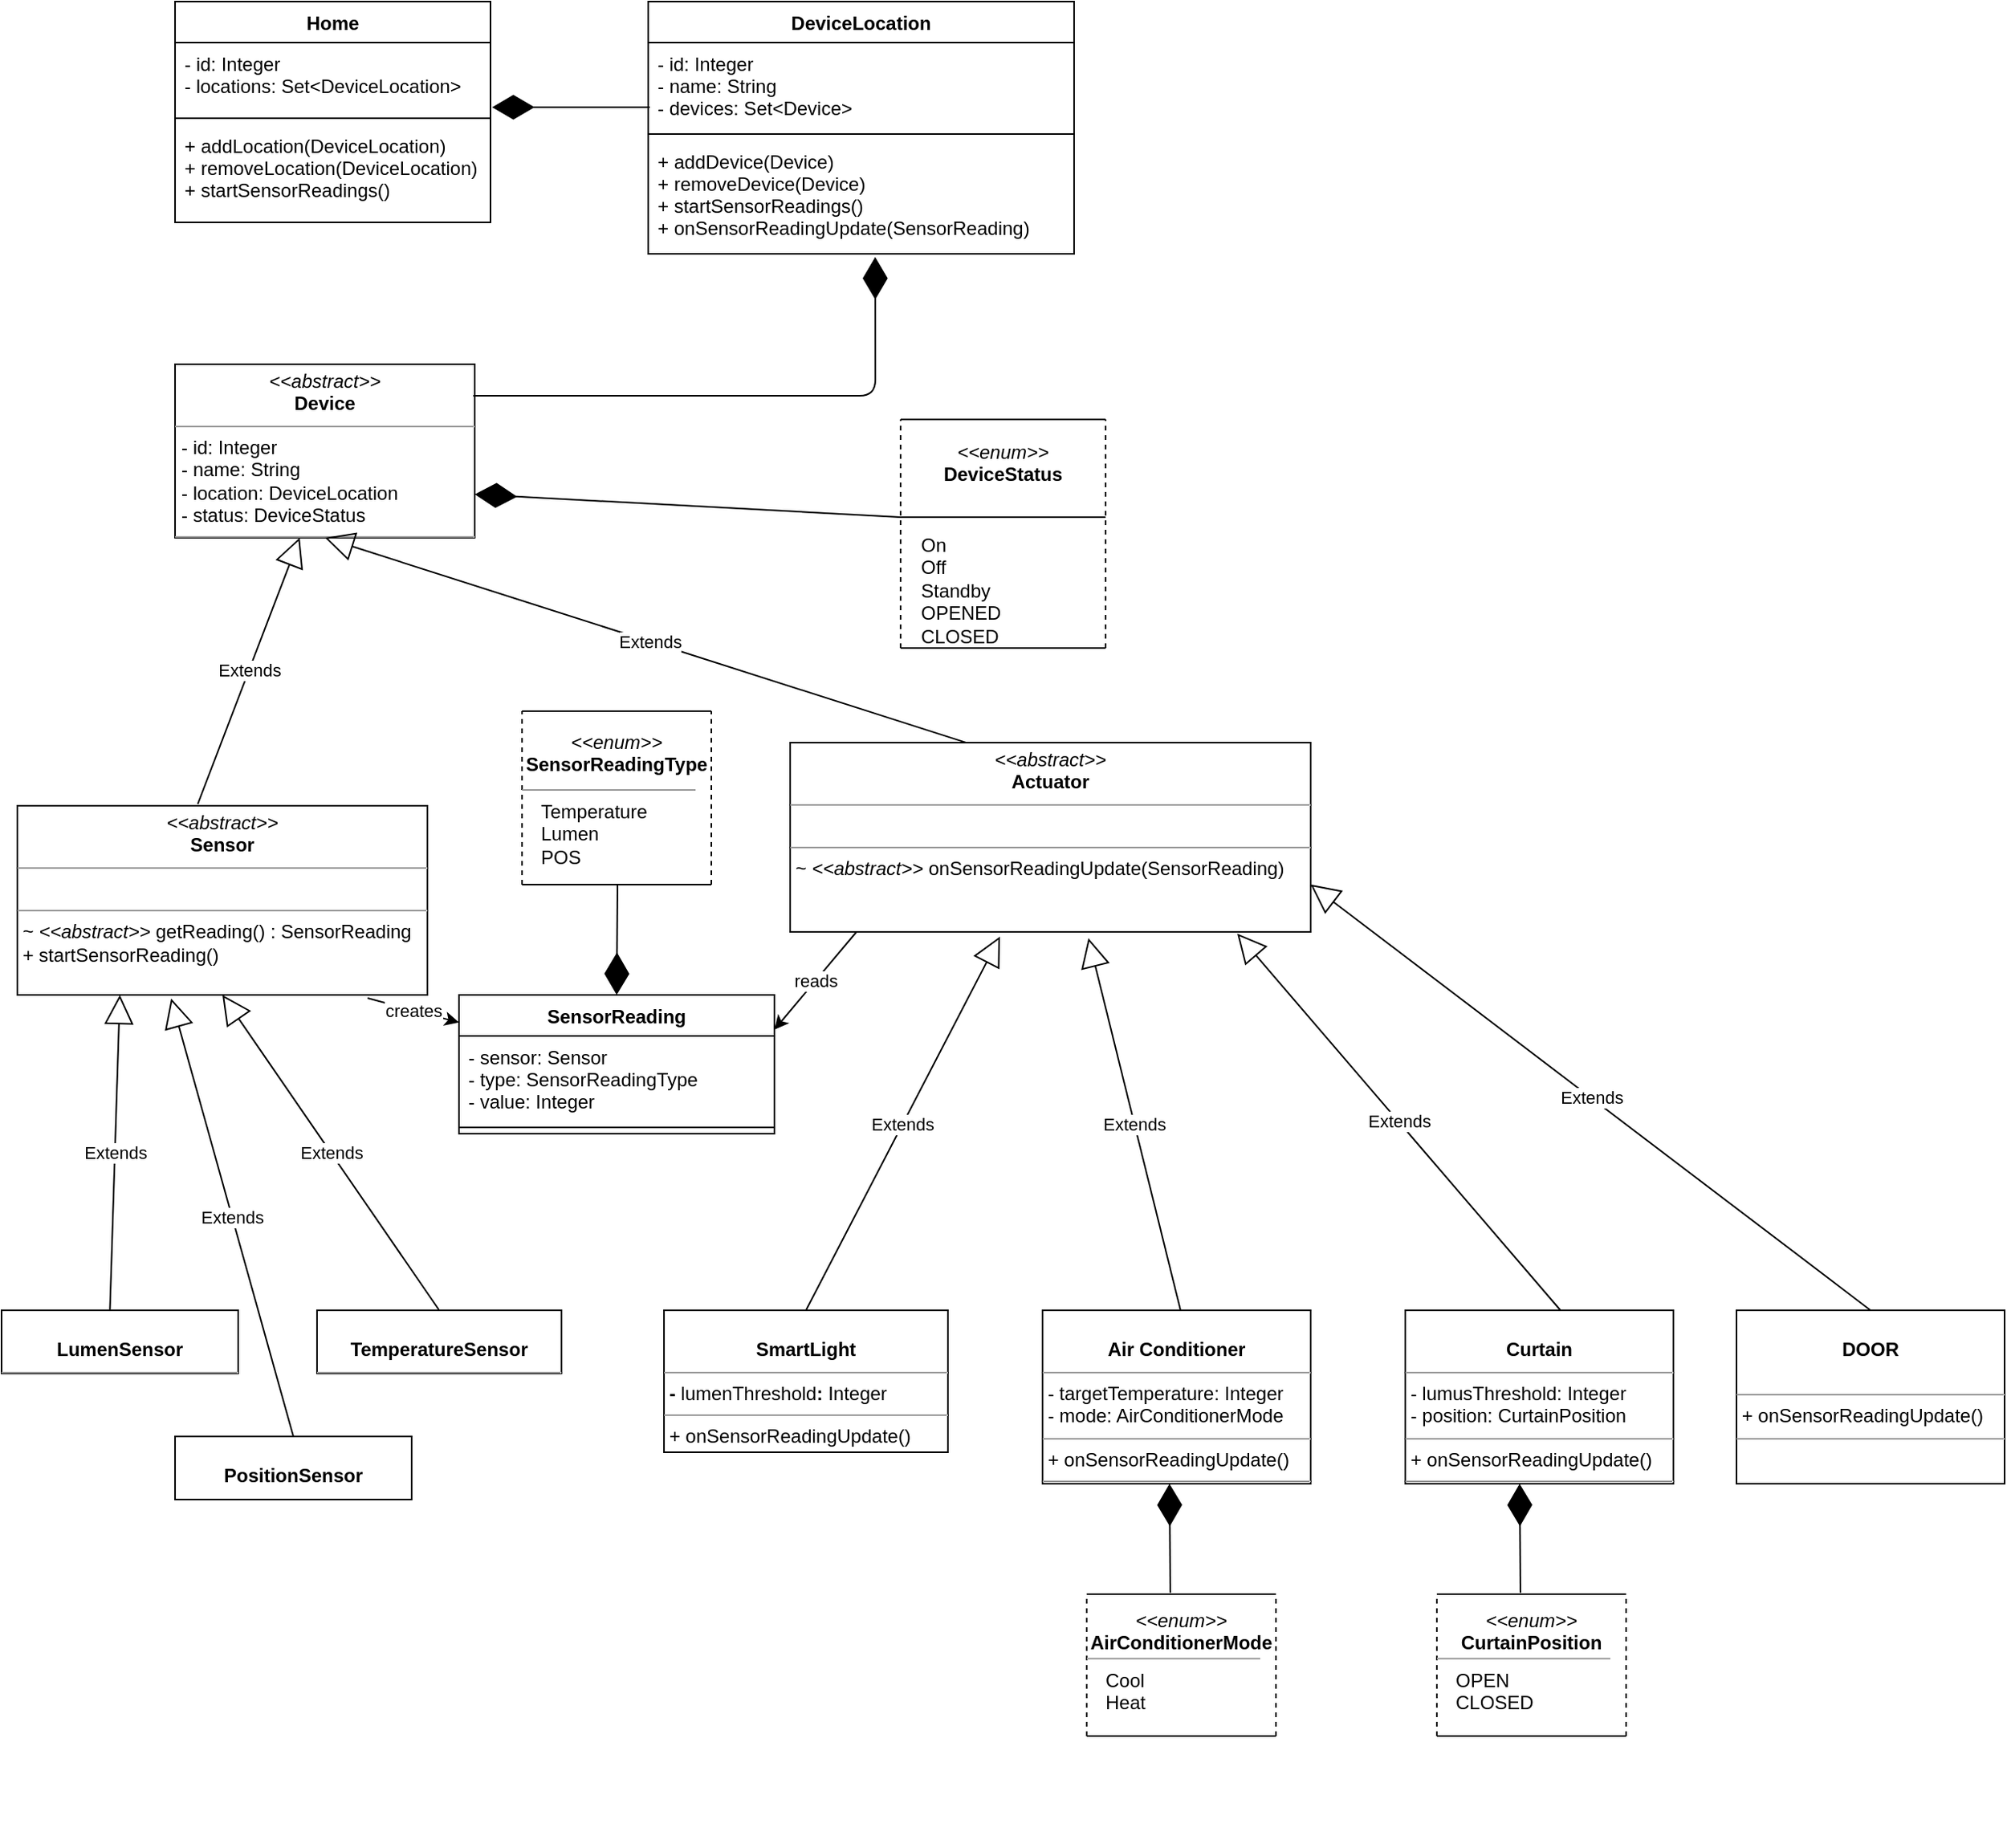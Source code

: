 <mxfile version="13.8.2" type="device"><diagram id="5qg6gQfykb51DbCcKv1I" name="Page-1"><mxGraphModel dx="1113" dy="693" grid="1" gridSize="10" guides="1" tooltips="1" connect="1" arrows="1" fold="1" page="1" pageScale="1" pageWidth="850" pageHeight="1100" math="0" shadow="0"><root><mxCell id="0"/><mxCell id="1" parent="0"/><mxCell id="kq72qY779UXdg50azdwY-1" value="Home" style="swimlane;fontStyle=1;align=center;verticalAlign=top;childLayout=stackLayout;horizontal=1;startSize=26;horizontalStack=0;resizeParent=1;resizeParentMax=0;resizeLast=0;collapsible=1;marginBottom=0;" parent="1" vertex="1"><mxGeometry x="120" y="90" width="200" height="140" as="geometry"/></mxCell><mxCell id="kq72qY779UXdg50azdwY-2" value="- id: Integer&#xa;- locations: Set&lt;DeviceLocation&gt;&#xa;" style="text;strokeColor=none;fillColor=none;align=left;verticalAlign=top;spacingLeft=4;spacingRight=4;overflow=hidden;rotatable=0;points=[[0,0.5],[1,0.5]];portConstraint=eastwest;" parent="kq72qY779UXdg50azdwY-1" vertex="1"><mxGeometry y="26" width="200" height="44" as="geometry"/></mxCell><mxCell id="kq72qY779UXdg50azdwY-3" value="" style="line;strokeWidth=1;fillColor=none;align=left;verticalAlign=middle;spacingTop=-1;spacingLeft=3;spacingRight=3;rotatable=0;labelPosition=right;points=[];portConstraint=eastwest;" parent="kq72qY779UXdg50azdwY-1" vertex="1"><mxGeometry y="70" width="200" height="8" as="geometry"/></mxCell><mxCell id="kq72qY779UXdg50azdwY-4" value="+ addLocation(DeviceLocation)&#xa;+ removeLocation(DeviceLocation)&#xa;+ startSensorReadings()" style="text;strokeColor=none;fillColor=none;align=left;verticalAlign=top;spacingLeft=4;spacingRight=4;overflow=hidden;rotatable=0;points=[[0,0.5],[1,0.5]];portConstraint=eastwest;" parent="kq72qY779UXdg50azdwY-1" vertex="1"><mxGeometry y="78" width="200" height="62" as="geometry"/></mxCell><mxCell id="kq72qY779UXdg50azdwY-5" value="DeviceLocation" style="swimlane;fontStyle=1;align=center;verticalAlign=top;childLayout=stackLayout;horizontal=1;startSize=26;horizontalStack=0;resizeParent=1;resizeParentMax=0;resizeLast=0;collapsible=1;marginBottom=0;" parent="1" vertex="1"><mxGeometry x="420" y="90" width="270" height="160" as="geometry"/></mxCell><mxCell id="kq72qY779UXdg50azdwY-6" value="- id: Integer&#xa;- name: String&#xa;- devices: Set&lt;Device&gt;&#xa;&#xa;" style="text;strokeColor=none;fillColor=none;align=left;verticalAlign=top;spacingLeft=4;spacingRight=4;overflow=hidden;rotatable=0;points=[[0,0.5],[1,0.5]];portConstraint=eastwest;" parent="kq72qY779UXdg50azdwY-5" vertex="1"><mxGeometry y="26" width="270" height="54" as="geometry"/></mxCell><mxCell id="kq72qY779UXdg50azdwY-7" value="" style="line;strokeWidth=1;fillColor=none;align=left;verticalAlign=middle;spacingTop=-1;spacingLeft=3;spacingRight=3;rotatable=0;labelPosition=right;points=[];portConstraint=eastwest;" parent="kq72qY779UXdg50azdwY-5" vertex="1"><mxGeometry y="80" width="270" height="8" as="geometry"/></mxCell><mxCell id="kq72qY779UXdg50azdwY-8" value="+ addDevice(Device)&#xa;+ removeDevice(Device)&#xa;+ startSensorReadings()&#xa;+ onSensorReadingUpdate(SensorReading)&#xa;" style="text;strokeColor=none;fillColor=none;align=left;verticalAlign=top;spacingLeft=4;spacingRight=4;overflow=hidden;rotatable=0;points=[[0,0.5],[1,0.5]];portConstraint=eastwest;" parent="kq72qY779UXdg50azdwY-5" vertex="1"><mxGeometry y="88" width="270" height="72" as="geometry"/></mxCell><mxCell id="kq72qY779UXdg50azdwY-10" value="" style="endArrow=diamondThin;endFill=1;endSize=24;html=1;" parent="1" edge="1"><mxGeometry width="160" relative="1" as="geometry"><mxPoint x="421" y="157" as="sourcePoint"/><mxPoint x="321" y="157" as="targetPoint"/><Array as="points"><mxPoint x="330" y="157"/></Array></mxGeometry></mxCell><mxCell id="kq72qY779UXdg50azdwY-11" value="&lt;p style=&quot;margin: 0px ; margin-top: 4px ; text-align: center&quot;&gt;&lt;i&gt;&amp;lt;&amp;lt;abstract&amp;gt;&amp;gt;&lt;/i&gt;&lt;br&gt;&lt;b&gt;Device&lt;/b&gt;&lt;/p&gt;&lt;hr size=&quot;1&quot;&gt;&lt;p style=&quot;margin: 0px ; margin-left: 4px&quot;&gt;- id: Integer&lt;br&gt;- name: String&lt;br&gt;- location: DeviceLocation&lt;/p&gt;&lt;p style=&quot;margin: 0px ; margin-left: 4px&quot;&gt;- status: DeviceStatus&lt;/p&gt;&lt;hr size=&quot;1&quot;&gt;" style="verticalAlign=top;align=left;overflow=fill;fontSize=12;fontFamily=Helvetica;html=1;" parent="1" vertex="1"><mxGeometry x="120" y="320" width="190" height="110" as="geometry"/></mxCell><mxCell id="kq72qY779UXdg50azdwY-13" value="" style="endArrow=diamondThin;endFill=1;endSize=24;html=1;entryX=0.533;entryY=1.042;entryDx=0;entryDy=0;entryPerimeter=0;exitX=0.995;exitY=0.182;exitDx=0;exitDy=0;exitPerimeter=0;" parent="1" source="kq72qY779UXdg50azdwY-11" edge="1"><mxGeometry width="160" relative="1" as="geometry"><mxPoint x="310" y="399" as="sourcePoint"/><mxPoint x="563.91" y="252.024" as="targetPoint"/><Array as="points"><mxPoint x="564" y="340"/></Array></mxGeometry></mxCell><mxCell id="kq72qY779UXdg50azdwY-25" value="" style="group" parent="1" vertex="1" connectable="0"><mxGeometry x="580" y="355" width="130" height="145" as="geometry"/></mxCell><mxCell id="kq72qY779UXdg50azdwY-19" value="&lt;p style=&quot;margin: 4px 0px 0px&quot; align=&quot;center&quot;&gt;&lt;i&gt;&amp;lt;&amp;lt;enum&amp;gt;&amp;gt;&lt;/i&gt;&lt;br&gt;&lt;b&gt;DeviceStatus&lt;/b&gt;&lt;/p&gt;" style="text;whiteSpace=wrap;html=1;align=center;" parent="kq72qY779UXdg50azdwY-25" vertex="1"><mxGeometry x="10.833" y="2.636" width="108.333" height="65.909" as="geometry"/></mxCell><mxCell id="kq72qY779UXdg50azdwY-24" value="" style="group" parent="kq72qY779UXdg50azdwY-25" vertex="1" connectable="0"><mxGeometry width="130" height="145.0" as="geometry"/></mxCell><mxCell id="kq72qY779UXdg50azdwY-15" value="" style="endArrow=none;html=1;" parent="kq72qY779UXdg50azdwY-24" edge="1"><mxGeometry width="50" height="50" relative="1" as="geometry"><mxPoint as="sourcePoint"/><mxPoint x="130" as="targetPoint"/></mxGeometry></mxCell><mxCell id="kq72qY779UXdg50azdwY-16" value="" style="endArrow=none;dashed=1;html=1;" parent="kq72qY779UXdg50azdwY-24" edge="1"><mxGeometry width="50" height="50" relative="1" as="geometry"><mxPoint y="145.0" as="sourcePoint"/><mxPoint as="targetPoint"/></mxGeometry></mxCell><mxCell id="kq72qY779UXdg50azdwY-17" value="" style="endArrow=none;dashed=1;html=1;" parent="kq72qY779UXdg50azdwY-24" edge="1"><mxGeometry width="50" height="50" relative="1" as="geometry"><mxPoint x="130" y="145.0" as="sourcePoint"/><mxPoint x="130" as="targetPoint"/></mxGeometry></mxCell><mxCell id="kq72qY779UXdg50azdwY-81" value="" style="group" parent="kq72qY779UXdg50azdwY-24" vertex="1" connectable="0"><mxGeometry y="65.909" width="130" height="79.091" as="geometry"/></mxCell><mxCell id="kq72qY779UXdg50azdwY-18" value="" style="endArrow=none;html=1;" parent="kq72qY779UXdg50azdwY-81" edge="1"><mxGeometry width="50" height="50" relative="1" as="geometry"><mxPoint y="79.091" as="sourcePoint"/><mxPoint x="130" y="79.091" as="targetPoint"/></mxGeometry></mxCell><mxCell id="kq72qY779UXdg50azdwY-21" value="&lt;div&gt;On&lt;/div&gt;&lt;div&gt;Off&lt;/div&gt;&lt;div&gt;Standby&lt;br&gt;&lt;/div&gt;&lt;div&gt;OPENED&lt;/div&gt;&lt;div&gt;CLOSED&lt;/div&gt;" style="text;whiteSpace=wrap;html=1;" parent="kq72qY779UXdg50azdwY-81" vertex="1"><mxGeometry x="10.833" width="119.167" height="65.909" as="geometry"/></mxCell><mxCell id="kq72qY779UXdg50azdwY-20" value="" style="line;strokeWidth=1;html=1;" parent="kq72qY779UXdg50azdwY-25" vertex="1"><mxGeometry y="55.364" width="130" height="13.182" as="geometry"/></mxCell><mxCell id="kq72qY779UXdg50azdwY-26" value="&lt;p style=&quot;margin: 0px ; margin-top: 4px ; text-align: center&quot;&gt;&lt;i&gt;&amp;lt;&amp;lt;abstract&amp;gt;&amp;gt;&lt;/i&gt;&lt;br&gt;&lt;b&gt;Sensor&lt;/b&gt;&lt;/p&gt;&lt;hr size=&quot;1&quot;&gt;&lt;br&gt;&lt;hr size=&quot;1&quot;&gt;&amp;nbsp;~ &lt;i&gt;&amp;lt;&amp;lt;abstract&amp;gt;&amp;gt;&lt;/i&gt; getReading() : SensorReading&lt;br&gt;&amp;nbsp;+ startSensorReading()&lt;br&gt;&lt;br&gt;&lt;hr size=&quot;1&quot;&gt;" style="verticalAlign=top;align=left;overflow=fill;fontSize=12;fontFamily=Helvetica;html=1;" parent="1" vertex="1"><mxGeometry x="20" y="600" width="260" height="120" as="geometry"/></mxCell><mxCell id="kq72qY779UXdg50azdwY-28" value="Extends" style="endArrow=block;endSize=16;endFill=0;html=1;exitX=0.44;exitY=-0.009;exitDx=0;exitDy=0;exitPerimeter=0;entryX=0.416;entryY=1;entryDx=0;entryDy=0;entryPerimeter=0;" parent="1" source="kq72qY779UXdg50azdwY-26" target="kq72qY779UXdg50azdwY-11" edge="1"><mxGeometry width="160" relative="1" as="geometry"><mxPoint x="50" y="490" as="sourcePoint"/><mxPoint x="210" y="434" as="targetPoint"/></mxGeometry></mxCell><mxCell id="kq72qY779UXdg50azdwY-29" value="Extends" style="endArrow=block;endSize=16;endFill=0;html=1;exitX=0.358;exitY=0.017;exitDx=0;exitDy=0;entryX=0.5;entryY=1;entryDx=0;entryDy=0;exitPerimeter=0;" parent="1" source="kq72qY779UXdg50azdwY-30" target="kq72qY779UXdg50azdwY-11" edge="1"><mxGeometry width="160" relative="1" as="geometry"><mxPoint x="350" y="560" as="sourcePoint"/><mxPoint x="214.93" y="443.96" as="targetPoint"/></mxGeometry></mxCell><mxCell id="kq72qY779UXdg50azdwY-30" value="&lt;p style=&quot;margin: 0px ; margin-top: 4px ; text-align: center&quot;&gt;&lt;i&gt;&amp;lt;&amp;lt;abstract&amp;gt;&amp;gt;&lt;/i&gt;&lt;br&gt;&lt;b&gt;Actuator&lt;/b&gt;&lt;/p&gt;&lt;hr size=&quot;1&quot;&gt;&lt;br&gt;&lt;hr size=&quot;1&quot;&gt;&lt;div&gt;&amp;nbsp;~ &lt;i&gt;&amp;lt;&amp;lt;abstract&amp;gt;&amp;gt;&lt;/i&gt; onSensorReadingUpdate(SensorReading)&lt;/div&gt;&lt;br&gt;&lt;br&gt;&lt;hr size=&quot;1&quot;&gt;" style="verticalAlign=top;align=left;overflow=fill;fontSize=12;fontFamily=Helvetica;html=1;" parent="1" vertex="1"><mxGeometry x="510" y="560" width="330" height="120" as="geometry"/></mxCell><mxCell id="kq72qY779UXdg50azdwY-40" value="Label" style="endArrow=classic;html=1;exitX=0.854;exitY=1.017;exitDx=0;exitDy=0;exitPerimeter=0;" parent="1" source="kq72qY779UXdg50azdwY-26" target="kq72qY779UXdg50azdwY-32" edge="1"><mxGeometry relative="1" as="geometry"><mxPoint x="70" y="740" as="sourcePoint"/><mxPoint x="230" y="740" as="targetPoint"/></mxGeometry></mxCell><mxCell id="kq72qY779UXdg50azdwY-41" value="creates" style="edgeLabel;resizable=0;html=1;align=center;verticalAlign=middle;" parent="kq72qY779UXdg50azdwY-40" connectable="0" vertex="1"><mxGeometry relative="1" as="geometry"/></mxCell><mxCell id="kq72qY779UXdg50azdwY-46" value="" style="endArrow=diamondThin;endFill=1;endSize=24;html=1;" parent="1" edge="1"><mxGeometry width="160" relative="1" as="geometry"><mxPoint x="400.5" y="650" as="sourcePoint"/><mxPoint x="400" y="720" as="targetPoint"/></mxGeometry></mxCell><mxCell id="kq72qY779UXdg50azdwY-47" value="" style="group" parent="1" vertex="1" connectable="0"><mxGeometry x="340" y="540" width="120" height="110" as="geometry"/></mxCell><mxCell id="kq72qY779UXdg50azdwY-48" value="&lt;p style=&quot;margin: 4px 0px 0px&quot; align=&quot;center&quot;&gt;&lt;i&gt;&amp;lt;&amp;lt;enum&amp;gt;&amp;gt;&lt;/i&gt;&lt;br&gt;&lt;b&gt;SensorReadingType&lt;/b&gt;&lt;/p&gt;" style="text;whiteSpace=wrap;html=1;align=center;" parent="kq72qY779UXdg50azdwY-47" vertex="1"><mxGeometry x="10" y="2" width="100" height="50" as="geometry"/></mxCell><mxCell id="kq72qY779UXdg50azdwY-49" value="" style="group" parent="kq72qY779UXdg50azdwY-47" vertex="1" connectable="0"><mxGeometry width="120" height="110" as="geometry"/></mxCell><mxCell id="kq72qY779UXdg50azdwY-50" value="" style="endArrow=none;html=1;" parent="kq72qY779UXdg50azdwY-49" edge="1"><mxGeometry width="50" height="50" relative="1" as="geometry"><mxPoint as="sourcePoint"/><mxPoint x="120" as="targetPoint"/></mxGeometry></mxCell><mxCell id="kq72qY779UXdg50azdwY-51" value="" style="endArrow=none;dashed=1;html=1;" parent="kq72qY779UXdg50azdwY-49" edge="1"><mxGeometry width="50" height="50" relative="1" as="geometry"><mxPoint y="110" as="sourcePoint"/><mxPoint as="targetPoint"/></mxGeometry></mxCell><mxCell id="kq72qY779UXdg50azdwY-52" value="" style="endArrow=none;dashed=1;html=1;" parent="kq72qY779UXdg50azdwY-49" edge="1"><mxGeometry width="50" height="50" relative="1" as="geometry"><mxPoint x="120" y="110" as="sourcePoint"/><mxPoint x="120" as="targetPoint"/></mxGeometry></mxCell><mxCell id="kq72qY779UXdg50azdwY-53" value="" style="endArrow=none;html=1;" parent="kq72qY779UXdg50azdwY-49" edge="1"><mxGeometry width="50" height="50" relative="1" as="geometry"><mxPoint y="110" as="sourcePoint"/><mxPoint x="120" y="110" as="targetPoint"/></mxGeometry></mxCell><mxCell id="kq72qY779UXdg50azdwY-54" value="&lt;div&gt;Temperature&lt;/div&gt;&lt;div&gt;Lumen&lt;br&gt;&lt;/div&gt;&lt;div&gt;POS&lt;/div&gt;&lt;div&gt;&lt;br&gt;&lt;/div&gt;" style="text;whiteSpace=wrap;html=1;" parent="kq72qY779UXdg50azdwY-49" vertex="1"><mxGeometry x="10" y="50" width="110" height="50" as="geometry"/></mxCell><mxCell id="kq72qY779UXdg50azdwY-57" value="" style="verticalLabelPosition=bottom;shadow=0;dashed=0;align=center;html=1;verticalAlign=top;strokeWidth=1;shape=mxgraph.mockup.markup.line;strokeColor=#999999;" parent="kq72qY779UXdg50azdwY-49" vertex="1"><mxGeometry y="40" width="110" height="20" as="geometry"/></mxCell><mxCell id="kq72qY779UXdg50azdwY-58" value="&lt;p style=&quot;margin: 0px ; margin-top: 4px ; text-align: center&quot;&gt;&lt;br&gt;&lt;b&gt;LumenSensor&lt;/b&gt;&lt;/p&gt;&lt;hr size=&quot;1&quot;&gt;&lt;br&gt;&lt;hr size=&quot;1&quot;&gt;&amp;nbsp;&lt;br&gt;&lt;br&gt;&lt;hr size=&quot;1&quot;&gt;" style="verticalAlign=top;align=left;overflow=fill;fontSize=12;fontFamily=Helvetica;html=1;" parent="1" vertex="1"><mxGeometry x="10" y="920" width="150" height="40" as="geometry"/></mxCell><mxCell id="kq72qY779UXdg50azdwY-59" value="&lt;p style=&quot;margin: 0px ; margin-top: 4px ; text-align: center&quot;&gt;&lt;br&gt;&lt;b&gt;TemperatureSensor&lt;/b&gt;&lt;/p&gt;&lt;hr size=&quot;1&quot;&gt;&lt;br&gt;&lt;hr size=&quot;1&quot;&gt;&amp;nbsp;&lt;br&gt;&lt;br&gt;&lt;hr size=&quot;1&quot;&gt;" style="verticalAlign=top;align=left;overflow=fill;fontSize=12;fontFamily=Helvetica;html=1;" parent="1" vertex="1"><mxGeometry x="210" y="920" width="155" height="40" as="geometry"/></mxCell><mxCell id="kq72qY779UXdg50azdwY-60" value="Extends" style="endArrow=block;endSize=16;endFill=0;html=1;entryX=0.25;entryY=1;entryDx=0;entryDy=0;exitX=0.458;exitY=0;exitDx=0;exitDy=0;exitPerimeter=0;" parent="1" source="kq72qY779UXdg50azdwY-58" target="kq72qY779UXdg50azdwY-26" edge="1"><mxGeometry width="160" relative="1" as="geometry"><mxPoint x="154.4" y="940" as="sourcePoint"/><mxPoint x="209.04" y="731.08" as="targetPoint"/></mxGeometry></mxCell><mxCell id="kq72qY779UXdg50azdwY-61" value="Extends" style="endArrow=block;endSize=16;endFill=0;html=1;exitX=0.5;exitY=0;exitDx=0;exitDy=0;entryX=0.5;entryY=1;entryDx=0;entryDy=0;" parent="1" source="kq72qY779UXdg50azdwY-59" target="kq72qY779UXdg50azdwY-26" edge="1"><mxGeometry width="160" relative="1" as="geometry"><mxPoint x="164.4" y="950" as="sourcePoint"/><mxPoint x="149.98" y="770" as="targetPoint"/></mxGeometry></mxCell><mxCell id="kq72qY779UXdg50azdwY-32" value="SensorReading" style="swimlane;fontStyle=1;align=center;verticalAlign=top;childLayout=stackLayout;horizontal=1;startSize=26;horizontalStack=0;resizeParent=1;resizeParentMax=0;resizeLast=0;collapsible=1;marginBottom=0;" parent="1" vertex="1"><mxGeometry x="300" y="720" width="200" height="88" as="geometry"/></mxCell><mxCell id="kq72qY779UXdg50azdwY-33" value="- sensor: Sensor&#xa;- type: SensorReadingType&#xa;- value: Integer&#xa;&#xa;&#xa;" style="text;strokeColor=none;fillColor=none;align=left;verticalAlign=top;spacingLeft=4;spacingRight=4;overflow=hidden;rotatable=0;points=[[0,0.5],[1,0.5]];portConstraint=eastwest;" parent="kq72qY779UXdg50azdwY-32" vertex="1"><mxGeometry y="26" width="200" height="54" as="geometry"/></mxCell><mxCell id="kq72qY779UXdg50azdwY-34" value="" style="line;strokeWidth=1;fillColor=none;align=left;verticalAlign=middle;spacingTop=-1;spacingLeft=3;spacingRight=3;rotatable=0;labelPosition=right;points=[];portConstraint=eastwest;" parent="kq72qY779UXdg50azdwY-32" vertex="1"><mxGeometry y="80" width="200" height="8" as="geometry"/></mxCell><mxCell id="kq72qY779UXdg50azdwY-63" value="&lt;p style=&quot;margin: 0px ; margin-top: 4px ; text-align: center&quot;&gt;&lt;b&gt;&lt;br&gt;SmartLight&lt;/b&gt;&lt;/p&gt;&lt;hr size=&quot;1&quot;&gt;&lt;b&gt;&amp;nbsp;- &lt;/b&gt;lumenThreshold&lt;b&gt;: &lt;/b&gt;Integer&lt;b&gt;&lt;br&gt;&lt;/b&gt;&lt;hr size=&quot;1&quot;&gt;&lt;b&gt;&amp;nbsp;&lt;/b&gt;+ onSensorReadingUpdate()&lt;br&gt;&lt;hr size=&quot;1&quot;&gt;" style="verticalAlign=top;align=left;overflow=fill;fontSize=12;fontFamily=Helvetica;html=1;" parent="1" vertex="1"><mxGeometry x="430" y="920" width="180" height="90" as="geometry"/></mxCell><mxCell id="kq72qY779UXdg50azdwY-64" value="&lt;p style=&quot;margin: 0px ; margin-top: 4px ; text-align: center&quot;&gt;&lt;b&gt;&lt;br&gt;Air Conditioner&lt;/b&gt;&lt;/p&gt;&lt;hr size=&quot;1&quot;&gt;&lt;div&gt;&lt;b&gt;&amp;nbsp;&lt;/b&gt;- targetTemperature: Integer&lt;/div&gt;&lt;div&gt;&amp;nbsp;- mode: AirConditionerMode&lt;b&gt;&lt;br&gt;&lt;/b&gt;&lt;/div&gt;&lt;hr size=&quot;1&quot;&gt;&lt;b&gt;&lt;b&gt;&amp;nbsp;&lt;/b&gt;&lt;/b&gt;+ onSensorReadingUpdate()&lt;hr size=&quot;1&quot;&gt;" style="verticalAlign=top;align=left;overflow=fill;fontSize=12;fontFamily=Helvetica;html=1;" parent="1" vertex="1"><mxGeometry x="670" y="920" width="170" height="110" as="geometry"/></mxCell><mxCell id="kq72qY779UXdg50azdwY-65" value="Extends" style="endArrow=block;endSize=16;endFill=0;html=1;exitX=0.5;exitY=0;exitDx=0;exitDy=0;entryX=0.573;entryY=1.033;entryDx=0;entryDy=0;entryPerimeter=0;" parent="1" target="kq72qY779UXdg50azdwY-30" edge="1"><mxGeometry width="160" relative="1" as="geometry"><mxPoint x="757.5" y="920" as="sourcePoint"/><mxPoint x="620" y="720" as="targetPoint"/></mxGeometry></mxCell><mxCell id="kq72qY779UXdg50azdwY-66" value="Extends" style="endArrow=block;endSize=16;endFill=0;html=1;exitX=0.5;exitY=0;exitDx=0;exitDy=0;entryX=0.403;entryY=1.025;entryDx=0;entryDy=0;entryPerimeter=0;" parent="1" source="kq72qY779UXdg50azdwY-63" target="kq72qY779UXdg50azdwY-30" edge="1"><mxGeometry width="160" relative="1" as="geometry"><mxPoint x="767.5" y="930" as="sourcePoint"/><mxPoint x="709.09" y="693.96" as="targetPoint"/></mxGeometry></mxCell><mxCell id="kq72qY779UXdg50azdwY-68" value="Label" style="endArrow=classic;html=1;exitX=0.854;exitY=1.017;exitDx=0;exitDy=0;exitPerimeter=0;entryX=1;entryY=0.25;entryDx=0;entryDy=0;" parent="1" target="kq72qY779UXdg50azdwY-32" edge="1"><mxGeometry relative="1" as="geometry"><mxPoint x="552.04" y="680" as="sourcePoint"/><mxPoint x="610" y="695.396" as="targetPoint"/></mxGeometry></mxCell><mxCell id="kq72qY779UXdg50azdwY-69" value="reads" style="edgeLabel;resizable=0;html=1;align=center;verticalAlign=middle;" parent="kq72qY779UXdg50azdwY-68" connectable="0" vertex="1"><mxGeometry relative="1" as="geometry"/></mxCell><mxCell id="kq72qY779UXdg50azdwY-70" value="" style="group" parent="1" vertex="1" connectable="0"><mxGeometry x="350" y="550" width="470" height="670" as="geometry"/></mxCell><mxCell id="kq72qY779UXdg50azdwY-72" value="" style="group" parent="kq72qY779UXdg50azdwY-70" vertex="1" connectable="0"><mxGeometry x="348" y="550" width="120" height="90" as="geometry"/></mxCell><mxCell id="kq72qY779UXdg50azdwY-73" value="" style="endArrow=none;html=1;" parent="kq72qY779UXdg50azdwY-72" edge="1"><mxGeometry width="50" height="50" relative="1" as="geometry"><mxPoint as="sourcePoint"/><mxPoint x="120" as="targetPoint"/></mxGeometry></mxCell><mxCell id="kq72qY779UXdg50azdwY-74" value="" style="endArrow=none;dashed=1;html=1;" parent="kq72qY779UXdg50azdwY-72" edge="1"><mxGeometry width="50" height="50" relative="1" as="geometry"><mxPoint y="90" as="sourcePoint"/><mxPoint as="targetPoint"/></mxGeometry></mxCell><mxCell id="kq72qY779UXdg50azdwY-75" value="" style="endArrow=none;dashed=1;html=1;" parent="kq72qY779UXdg50azdwY-72" edge="1"><mxGeometry width="50" height="50" relative="1" as="geometry"><mxPoint x="120" y="90" as="sourcePoint"/><mxPoint x="120" as="targetPoint"/></mxGeometry></mxCell><mxCell id="kq72qY779UXdg50azdwY-76" value="" style="endArrow=none;html=1;" parent="kq72qY779UXdg50azdwY-72" edge="1"><mxGeometry width="50" height="50" relative="1" as="geometry"><mxPoint y="90" as="sourcePoint"/><mxPoint x="120" y="90" as="targetPoint"/></mxGeometry></mxCell><mxCell id="kq72qY779UXdg50azdwY-77" value="&lt;div&gt;Cool&lt;/div&gt;&lt;div&gt;Heat&lt;br&gt;&lt;/div&gt;" style="text;whiteSpace=wrap;html=1;" parent="kq72qY779UXdg50azdwY-72" vertex="1"><mxGeometry x="10" y="40.909" width="110" height="40.909" as="geometry"/></mxCell><mxCell id="kq72qY779UXdg50azdwY-78" value="" style="verticalLabelPosition=bottom;shadow=0;dashed=0;align=center;html=1;verticalAlign=top;strokeWidth=1;shape=mxgraph.mockup.markup.line;strokeColor=#999999;" parent="kq72qY779UXdg50azdwY-72" vertex="1"><mxGeometry y="32.727" width="110" height="16.364" as="geometry"/></mxCell><mxCell id="kq72qY779UXdg50azdwY-71" value="&lt;p style=&quot;margin: 4px 0px 0px&quot; align=&quot;center&quot;&gt;&lt;i&gt;&amp;lt;&amp;lt;enum&amp;gt;&amp;gt;&lt;/i&gt;&lt;br&gt;&lt;b&gt;AirConditionerMode&lt;/b&gt;&lt;/p&gt;" style="text;whiteSpace=wrap;html=1;align=center;" parent="kq72qY779UXdg50azdwY-72" vertex="1"><mxGeometry x="10" y="-0.82" width="100" height="10.82" as="geometry"/></mxCell><mxCell id="kq72qY779UXdg50azdwY-79" value="" style="endArrow=diamondThin;endFill=1;endSize=24;html=1;exitX=0.43;exitY=-0.004;exitDx=0;exitDy=0;exitPerimeter=0;" parent="kq72qY779UXdg50azdwY-70" source="kq72qY779UXdg50azdwY-71" edge="1"><mxGeometry width="160" relative="1" as="geometry"><mxPoint x="400" y="550" as="sourcePoint"/><mxPoint x="400.5" y="480" as="targetPoint"/></mxGeometry></mxCell><mxCell id="kq72qY779UXdg50azdwY-82" value="" style="endArrow=diamondThin;endFill=1;endSize=24;html=1;entryX=1;entryY=0.75;entryDx=0;entryDy=0;exitX=0;exitY=0.5;exitDx=0;exitDy=0;exitPerimeter=0;" parent="1" source="kq72qY779UXdg50azdwY-20" target="kq72qY779UXdg50azdwY-11" edge="1"><mxGeometry width="160" relative="1" as="geometry"><mxPoint x="480.5" y="380" as="sourcePoint"/><mxPoint x="480" y="450" as="targetPoint"/></mxGeometry></mxCell><mxCell id="xtWFii_LLTY-hIFc4vTn-1" value="&lt;p style=&quot;margin: 0px ; margin-top: 4px ; text-align: center&quot;&gt;&lt;b&gt;&lt;br&gt;Curtain&lt;/b&gt;&lt;/p&gt;&lt;hr size=&quot;1&quot;&gt;&lt;div&gt;&lt;b&gt;&amp;nbsp;&lt;/b&gt;- lumusThreshold: Integer&lt;/div&gt;&lt;div&gt;&amp;nbsp;- position: CurtainPosition&lt;b&gt;&lt;br&gt;&lt;/b&gt;&lt;/div&gt;&lt;hr size=&quot;1&quot;&gt;&lt;b&gt;&lt;b&gt;&amp;nbsp;&lt;/b&gt;&lt;/b&gt;+ onSensorReadingUpdate()&lt;hr size=&quot;1&quot;&gt;" style="verticalAlign=top;align=left;overflow=fill;fontSize=12;fontFamily=Helvetica;html=1;" parent="1" vertex="1"><mxGeometry x="900" y="920" width="170" height="110" as="geometry"/></mxCell><mxCell id="xtWFii_LLTY-hIFc4vTn-3" value="Extends" style="endArrow=block;endSize=16;endFill=0;html=1;exitX=0.5;exitY=0;exitDx=0;exitDy=0;entryX=0.859;entryY=1.009;entryDx=0;entryDy=0;entryPerimeter=0;" parent="1" target="kq72qY779UXdg50azdwY-30" edge="1"><mxGeometry width="160" relative="1" as="geometry"><mxPoint x="998.41" y="920" as="sourcePoint"/><mxPoint x="940.0" y="683.96" as="targetPoint"/></mxGeometry></mxCell><mxCell id="xtWFii_LLTY-hIFc4vTn-5" value="" style="group" parent="1" vertex="1" connectable="0"><mxGeometry x="560" y="590" width="500" height="670" as="geometry"/></mxCell><mxCell id="xtWFii_LLTY-hIFc4vTn-6" value="" style="group" parent="xtWFii_LLTY-hIFc4vTn-5" vertex="1" connectable="0"><mxGeometry x="360" y="510" width="120" height="90" as="geometry"/></mxCell><mxCell id="xtWFii_LLTY-hIFc4vTn-7" value="" style="endArrow=none;html=1;" parent="xtWFii_LLTY-hIFc4vTn-6" edge="1"><mxGeometry width="50" height="50" relative="1" as="geometry"><mxPoint as="sourcePoint"/><mxPoint x="120" as="targetPoint"/></mxGeometry></mxCell><mxCell id="xtWFii_LLTY-hIFc4vTn-8" value="" style="endArrow=none;dashed=1;html=1;" parent="xtWFii_LLTY-hIFc4vTn-6" edge="1"><mxGeometry width="50" height="50" relative="1" as="geometry"><mxPoint y="90" as="sourcePoint"/><mxPoint as="targetPoint"/></mxGeometry></mxCell><mxCell id="xtWFii_LLTY-hIFc4vTn-9" value="" style="endArrow=none;dashed=1;html=1;" parent="xtWFii_LLTY-hIFc4vTn-6" edge="1"><mxGeometry width="50" height="50" relative="1" as="geometry"><mxPoint x="120" y="90" as="sourcePoint"/><mxPoint x="120" as="targetPoint"/></mxGeometry></mxCell><mxCell id="xtWFii_LLTY-hIFc4vTn-10" value="" style="endArrow=none;html=1;" parent="xtWFii_LLTY-hIFc4vTn-6" edge="1"><mxGeometry width="50" height="50" relative="1" as="geometry"><mxPoint y="90" as="sourcePoint"/><mxPoint x="120" y="90" as="targetPoint"/></mxGeometry></mxCell><mxCell id="xtWFii_LLTY-hIFc4vTn-11" value="OPEN&lt;br&gt;CLOSED" style="text;whiteSpace=wrap;html=1;" parent="xtWFii_LLTY-hIFc4vTn-6" vertex="1"><mxGeometry x="10" y="40.909" width="110" height="40.909" as="geometry"/></mxCell><mxCell id="xtWFii_LLTY-hIFc4vTn-12" value="" style="verticalLabelPosition=bottom;shadow=0;dashed=0;align=center;html=1;verticalAlign=top;strokeWidth=1;shape=mxgraph.mockup.markup.line;strokeColor=#999999;" parent="xtWFii_LLTY-hIFc4vTn-6" vertex="1"><mxGeometry y="32.727" width="110" height="16.364" as="geometry"/></mxCell><mxCell id="xtWFii_LLTY-hIFc4vTn-13" value="&lt;p style=&quot;margin: 4px 0px 0px&quot; align=&quot;center&quot;&gt;&lt;i&gt;&amp;lt;&amp;lt;enum&amp;gt;&amp;gt;&lt;/i&gt;&lt;br&gt;&lt;b&gt;CurtainPosition&lt;/b&gt;&lt;/p&gt;" style="text;whiteSpace=wrap;html=1;align=center;" parent="xtWFii_LLTY-hIFc4vTn-6" vertex="1"><mxGeometry x="10" y="-0.82" width="100" height="10.82" as="geometry"/></mxCell><mxCell id="xtWFii_LLTY-hIFc4vTn-14" value="" style="endArrow=diamondThin;endFill=1;endSize=24;html=1;exitX=0.43;exitY=-0.004;exitDx=0;exitDy=0;exitPerimeter=0;" parent="xtWFii_LLTY-hIFc4vTn-5" source="xtWFii_LLTY-hIFc4vTn-13" edge="1"><mxGeometry width="160" relative="1" as="geometry"><mxPoint x="412" y="510" as="sourcePoint"/><mxPoint x="412.5" y="440" as="targetPoint"/></mxGeometry></mxCell><mxCell id="JGpn65bvonenKqenSXBY-5" value="&lt;p style=&quot;margin: 0px ; margin-top: 4px ; text-align: center&quot;&gt;&lt;b&gt;&lt;br&gt;DOOR&lt;/b&gt;&lt;/p&gt;&lt;div&gt;&lt;b&gt;&lt;br&gt;&lt;/b&gt;&lt;/div&gt;&lt;hr size=&quot;1&quot;&gt;&lt;b&gt;&lt;b&gt;&amp;nbsp;&lt;/b&gt;&lt;/b&gt;+ onSensorReadingUpdate()&lt;hr size=&quot;1&quot;&gt;" style="verticalAlign=top;align=left;overflow=fill;fontSize=12;fontFamily=Helvetica;html=1;" vertex="1" parent="1"><mxGeometry x="1110" y="920" width="170" height="110" as="geometry"/></mxCell><mxCell id="JGpn65bvonenKqenSXBY-6" value="&lt;p style=&quot;margin: 4px 0px 0px&quot;&gt;&lt;/p&gt;&lt;div&gt;&lt;br&gt;&lt;/div&gt;&lt;div&gt;PositionSensor&lt;/div&gt;" style="verticalAlign=bottom;align=center;overflow=fill;fontSize=12;fontFamily=Helvetica;html=1;labelPosition=center;verticalLabelPosition=middle;fontStyle=1" vertex="1" parent="1"><mxGeometry x="120" y="1000" width="150" height="40" as="geometry"/></mxCell><mxCell id="JGpn65bvonenKqenSXBY-8" value="Extends" style="endArrow=block;endSize=16;endFill=0;html=1;entryX=0.375;entryY=1.019;entryDx=0;entryDy=0;exitX=0.5;exitY=0;exitDx=0;exitDy=0;entryPerimeter=0;" edge="1" parent="1" source="JGpn65bvonenKqenSXBY-6" target="kq72qY779UXdg50azdwY-26"><mxGeometry width="160" relative="1" as="geometry"><mxPoint x="88.7" y="930" as="sourcePoint"/><mxPoint x="95" y="730" as="targetPoint"/></mxGeometry></mxCell><mxCell id="JGpn65bvonenKqenSXBY-9" value="Extends" style="endArrow=block;endSize=16;endFill=0;html=1;exitX=0.5;exitY=0;exitDx=0;exitDy=0;entryX=1;entryY=0.75;entryDx=0;entryDy=0;" edge="1" parent="1" source="JGpn65bvonenKqenSXBY-5" target="kq72qY779UXdg50azdwY-30"><mxGeometry width="160" relative="1" as="geometry"><mxPoint x="1008.41" y="930" as="sourcePoint"/><mxPoint x="803.47" y="691.08" as="targetPoint"/></mxGeometry></mxCell></root></mxGraphModel></diagram></mxfile>